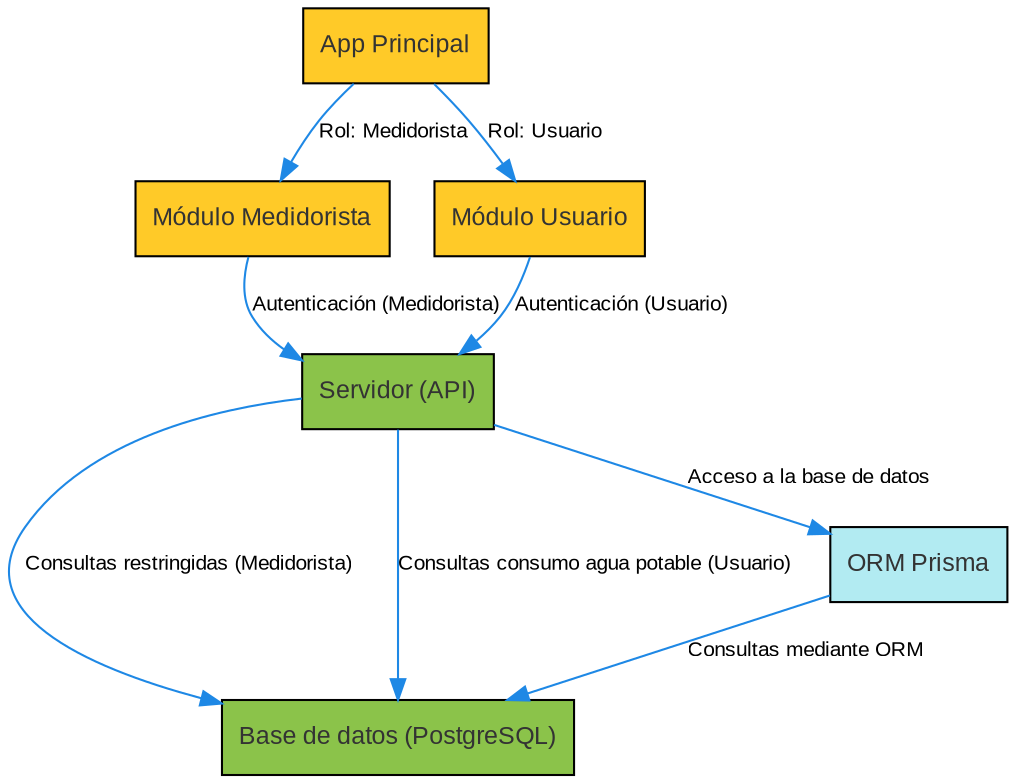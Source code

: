 digraph architecture {
    // Configuración de nodos y conexiones
    node [shape=box, style="rounded,filled", fillcolor="#E8F4F8", fontname="Arial", fontsize=12];
    edge [color="#333333", fontname="Arial", fontsize=10];

    // Nodo de la aplicación principal
    app_principal [label="App Principal", shape="box", style="filled", fillcolor="#FFCA28", fontcolor="#333333"];

    // Nodos de los módulos por rol
    modulo_medidorista [label="Módulo Medidorista", shape="box", style="filled", fillcolor="#FFCA28", fontcolor="#333333"];
    modulo_usuario [label="Módulo Usuario", shape="box", style="filled", fillcolor="#FFCA28", fontcolor="#333333"];

    // Nodos del servidor
    servidor [label="Servidor (API)", shape="box", style="filled", fillcolor="#8BC34A", fontcolor="#333333"];
    base_datos [label="Base de datos (PostgreSQL)", shape="box", style="filled", fillcolor="#8BC34A", fontcolor="#333333"];
    orm [label="ORM Prisma", shape="box", style="filled", fillcolor="#B2EBF2", fontcolor="#333333"];

    // Conexiones entre los nodos
    app_principal -> modulo_medidorista [label="Rol: Medidorista", color="#1E88E5"];
    app_principal -> modulo_usuario [label="Rol: Usuario", color="#1E88E5"];
    modulo_medidorista -> servidor [label="Autenticación (Medidorista)", color="#1E88E5"];
    modulo_usuario -> servidor [label="Autenticación (Usuario)", color="#1E88E5"];
    servidor -> base_datos [label="Consultas restringidas (Medidorista)", color="#1E88E5"];
    servidor -> base_datos [label="Consultas consumo agua potable (Usuario)", color="#1E88E5"];
    servidor -> orm [label="Acceso a la base de datos", color="#1E88E5"];
    orm -> base_datos [label="Consultas mediante ORM", color="#1E88E5"];
}
